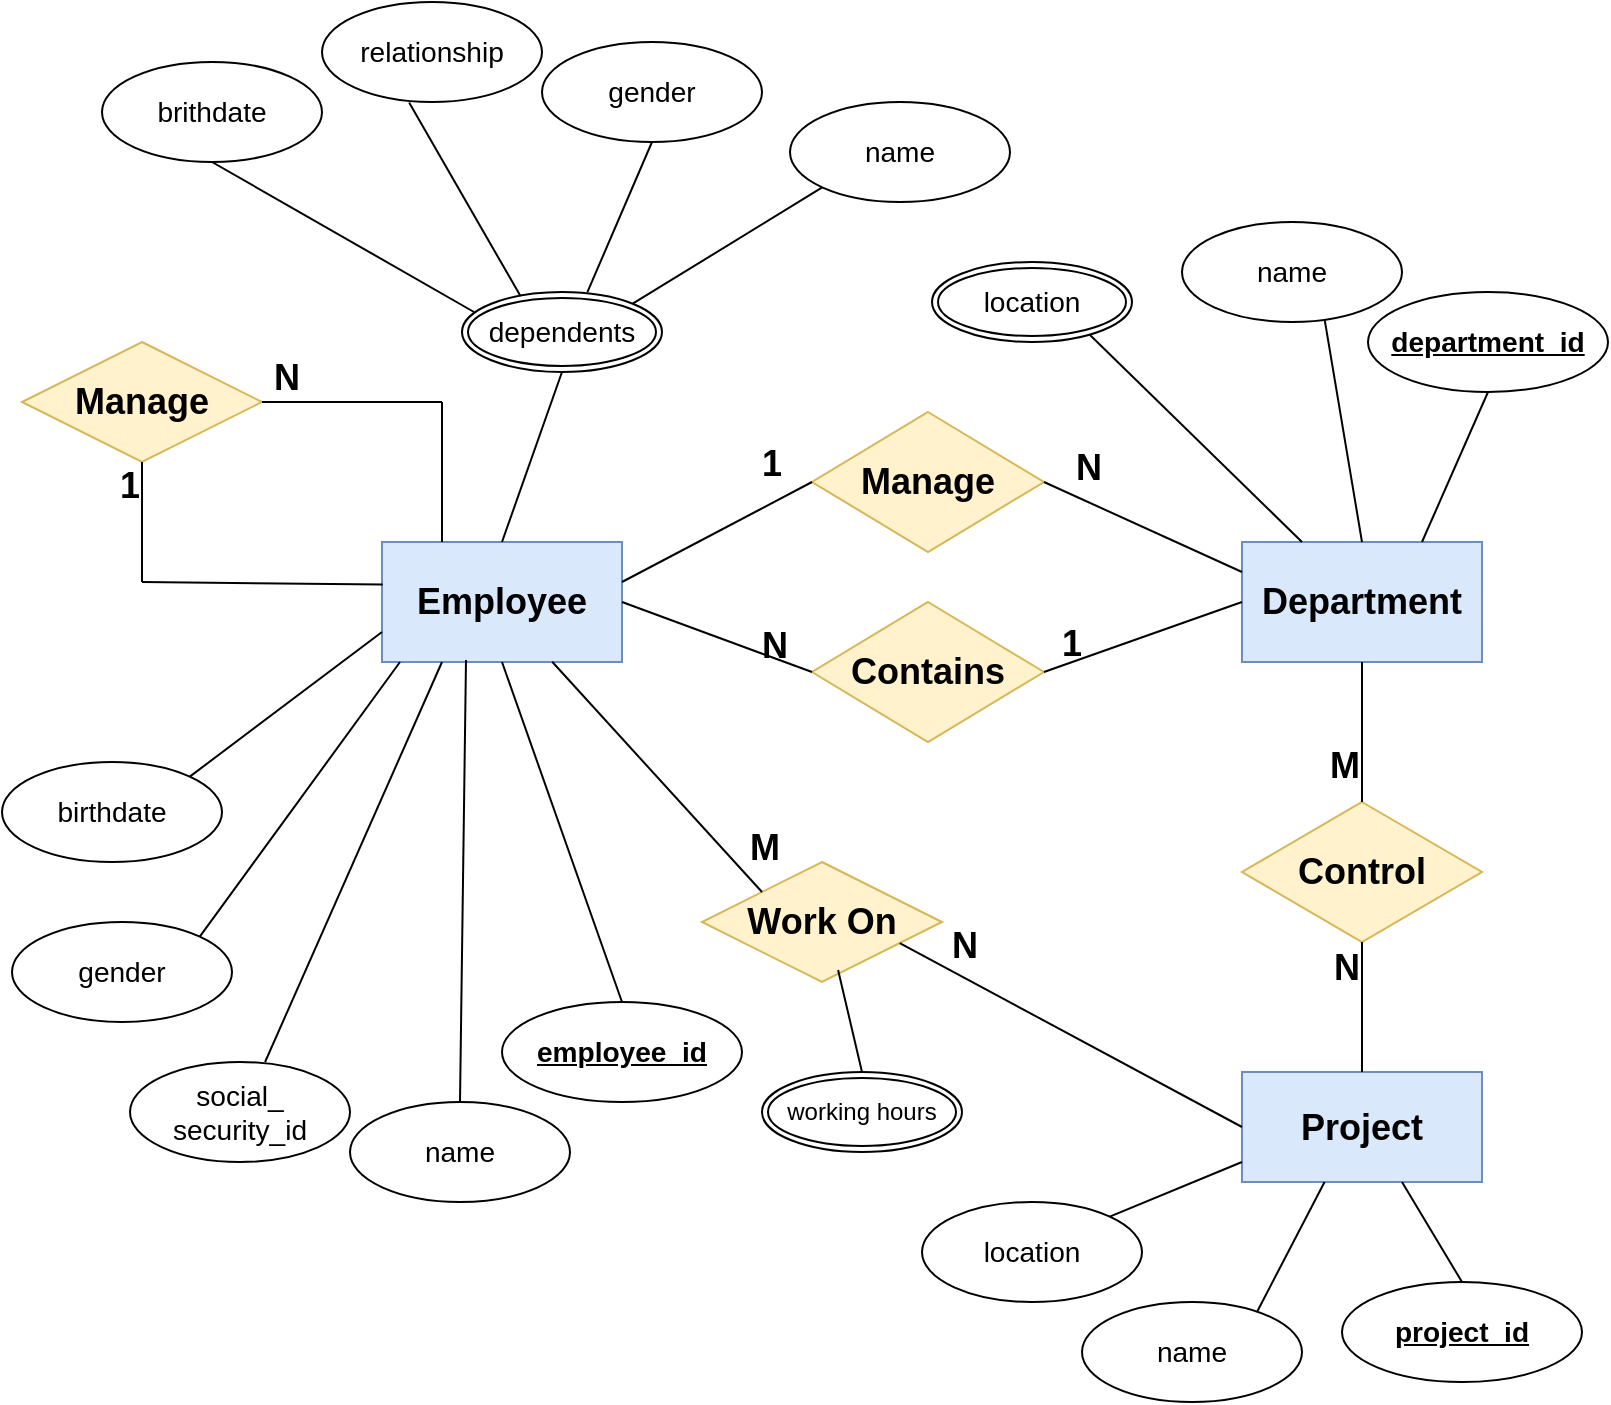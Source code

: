 <mxfile version="27.0.2">
  <diagram name="Page-1" id="tkcZvtt6jKDyjLpc_Nlr">
    <mxGraphModel dx="-1071" dy="856" grid="1" gridSize="10" guides="1" tooltips="1" connect="1" arrows="1" fold="1" page="1" pageScale="1" pageWidth="827" pageHeight="1169" math="0" shadow="0">
      <root>
        <mxCell id="0" />
        <mxCell id="1" parent="0" />
        <mxCell id="h7gdvWR4qjJqXvGLuc1b-1" value="&lt;h2&gt;Employee&lt;/h2&gt;" style="rounded=0;whiteSpace=wrap;html=1;fillColor=#dae8fc;strokeColor=#6c8ebf;" parent="1" vertex="1">
          <mxGeometry x="2695" y="480" width="120" height="60" as="geometry" />
        </mxCell>
        <mxCell id="h7gdvWR4qjJqXvGLuc1b-2" value="&lt;h2&gt;Contains&lt;/h2&gt;" style="rhombus;whiteSpace=wrap;html=1;fillColor=#fff2cc;strokeColor=#d6b656;" parent="1" vertex="1">
          <mxGeometry x="2910" y="510" width="116" height="70" as="geometry" />
        </mxCell>
        <mxCell id="h7gdvWR4qjJqXvGLuc1b-3" value="&lt;h2&gt;Department&lt;/h2&gt;" style="rounded=0;whiteSpace=wrap;html=1;fillColor=#dae8fc;strokeColor=#6c8ebf;" parent="1" vertex="1">
          <mxGeometry x="3125" y="480" width="120" height="60" as="geometry" />
        </mxCell>
        <mxCell id="h7gdvWR4qjJqXvGLuc1b-4" value="" style="endArrow=none;html=1;rounded=0;entryX=1;entryY=0.5;entryDx=0;entryDy=0;exitX=0;exitY=0.5;exitDx=0;exitDy=0;" parent="1" source="h7gdvWR4qjJqXvGLuc1b-3" target="h7gdvWR4qjJqXvGLuc1b-2" edge="1">
          <mxGeometry relative="1" as="geometry">
            <mxPoint x="2915" y="710" as="sourcePoint" />
            <mxPoint x="3075" y="710" as="targetPoint" />
          </mxGeometry>
        </mxCell>
        <mxCell id="h7gdvWR4qjJqXvGLuc1b-5" value="&lt;h2&gt;1&lt;/h2&gt;" style="resizable=0;html=1;whiteSpace=wrap;align=right;verticalAlign=bottom;" parent="h7gdvWR4qjJqXvGLuc1b-4" connectable="0" vertex="1">
          <mxGeometry x="1" relative="1" as="geometry">
            <mxPoint x="20" y="15" as="offset" />
          </mxGeometry>
        </mxCell>
        <mxCell id="h7gdvWR4qjJqXvGLuc1b-6" value="" style="endArrow=none;html=1;rounded=0;exitX=1;exitY=0.5;exitDx=0;exitDy=0;entryX=0;entryY=0.5;entryDx=0;entryDy=0;" parent="1" source="h7gdvWR4qjJqXvGLuc1b-1" target="h7gdvWR4qjJqXvGLuc1b-2" edge="1">
          <mxGeometry relative="1" as="geometry">
            <mxPoint x="2915" y="710" as="sourcePoint" />
            <mxPoint x="3075" y="710" as="targetPoint" />
          </mxGeometry>
        </mxCell>
        <mxCell id="h7gdvWR4qjJqXvGLuc1b-7" value="&lt;h3&gt;&lt;font style=&quot;font-size: 18px;&quot;&gt;N&lt;/font&gt;&lt;/h3&gt;" style="resizable=0;html=1;whiteSpace=wrap;align=right;verticalAlign=bottom;" parent="h7gdvWR4qjJqXvGLuc1b-6" connectable="0" vertex="1">
          <mxGeometry x="1" relative="1" as="geometry">
            <mxPoint x="-10" y="15" as="offset" />
          </mxGeometry>
        </mxCell>
        <mxCell id="h7gdvWR4qjJqXvGLuc1b-8" value="&lt;h3&gt;&lt;span style=&quot;font-weight: normal;&quot;&gt;name&lt;/span&gt;&lt;/h3&gt;" style="ellipse;whiteSpace=wrap;html=1;align=center;" parent="1" vertex="1">
          <mxGeometry x="2899" y="260" width="110" height="50" as="geometry" />
        </mxCell>
        <mxCell id="h7gdvWR4qjJqXvGLuc1b-9" value="&lt;h2&gt;Manage&lt;/h2&gt;" style="shape=rhombus;perimeter=rhombusPerimeter;whiteSpace=wrap;html=1;align=center;fillColor=#fff2cc;strokeColor=#d6b656;" parent="1" vertex="1">
          <mxGeometry x="2515" y="380" width="120" height="60" as="geometry" />
        </mxCell>
        <mxCell id="h7gdvWR4qjJqXvGLuc1b-10" value="&lt;h3&gt;&lt;span style=&quot;font-weight: normal;&quot;&gt;dependents&lt;/span&gt;&lt;/h3&gt;" style="ellipse;shape=doubleEllipse;margin=3;whiteSpace=wrap;html=1;align=center;" parent="1" vertex="1">
          <mxGeometry x="2735" y="355" width="100" height="40" as="geometry" />
        </mxCell>
        <mxCell id="h7gdvWR4qjJqXvGLuc1b-11" value="" style="endArrow=none;html=1;rounded=0;entryX=1;entryY=0;entryDx=0;entryDy=0;exitX=0;exitY=1;exitDx=0;exitDy=0;" parent="1" source="h7gdvWR4qjJqXvGLuc1b-8" target="h7gdvWR4qjJqXvGLuc1b-10" edge="1">
          <mxGeometry relative="1" as="geometry">
            <mxPoint x="2705" y="700" as="sourcePoint" />
            <mxPoint x="2648" y="630" as="targetPoint" />
          </mxGeometry>
        </mxCell>
        <mxCell id="h7gdvWR4qjJqXvGLuc1b-12" value="&lt;h3&gt;&lt;span style=&quot;font-weight: normal;&quot;&gt;gender&lt;/span&gt;&lt;/h3&gt;" style="ellipse;whiteSpace=wrap;html=1;align=center;" parent="1" vertex="1">
          <mxGeometry x="2775" y="230" width="110" height="50" as="geometry" />
        </mxCell>
        <mxCell id="h7gdvWR4qjJqXvGLuc1b-13" value="" style="endArrow=none;html=1;rounded=0;entryX=0.5;entryY=1;entryDx=0;entryDy=0;exitX=0.627;exitY=0.002;exitDx=0;exitDy=0;exitPerimeter=0;" parent="1" source="h7gdvWR4qjJqXvGLuc1b-10" target="h7gdvWR4qjJqXvGLuc1b-12" edge="1">
          <mxGeometry relative="1" as="geometry">
            <mxPoint x="2595" y="520" as="sourcePoint" />
            <mxPoint x="2985" y="810" as="targetPoint" />
          </mxGeometry>
        </mxCell>
        <mxCell id="h7gdvWR4qjJqXvGLuc1b-14" value="&lt;h3&gt;&lt;span style=&quot;font-weight: normal;&quot;&gt;brithdate&lt;/span&gt;&lt;/h3&gt;" style="ellipse;whiteSpace=wrap;html=1;align=center;" parent="1" vertex="1">
          <mxGeometry x="2555" y="240" width="110" height="50" as="geometry" />
        </mxCell>
        <mxCell id="h7gdvWR4qjJqXvGLuc1b-15" value="" style="endArrow=none;html=1;rounded=0;entryX=0.5;entryY=1;entryDx=0;entryDy=0;exitX=0.06;exitY=0.25;exitDx=0;exitDy=0;exitPerimeter=0;" parent="1" source="h7gdvWR4qjJqXvGLuc1b-10" target="h7gdvWR4qjJqXvGLuc1b-14" edge="1">
          <mxGeometry relative="1" as="geometry">
            <mxPoint x="2815" y="350" as="sourcePoint" />
            <mxPoint x="3075" y="750" as="targetPoint" />
          </mxGeometry>
        </mxCell>
        <mxCell id="h7gdvWR4qjJqXvGLuc1b-16" value="&lt;h3&gt;&lt;span style=&quot;font-weight: normal;&quot;&gt;relationship&lt;/span&gt;&lt;/h3&gt;" style="ellipse;whiteSpace=wrap;html=1;align=center;fontStyle=1" parent="1" vertex="1">
          <mxGeometry x="2665" y="210" width="110" height="50" as="geometry" />
        </mxCell>
        <mxCell id="h7gdvWR4qjJqXvGLuc1b-17" value="" style="endArrow=none;html=1;rounded=0;exitX=0.396;exitY=1.006;exitDx=0;exitDy=0;exitPerimeter=0;entryX=0.293;entryY=0.053;entryDx=0;entryDy=0;entryPerimeter=0;" parent="1" source="h7gdvWR4qjJqXvGLuc1b-16" target="h7gdvWR4qjJqXvGLuc1b-10" edge="1">
          <mxGeometry relative="1" as="geometry">
            <mxPoint x="2675" y="240" as="sourcePoint" />
            <mxPoint x="2765" y="350" as="targetPoint" />
            <Array as="points" />
          </mxGeometry>
        </mxCell>
        <mxCell id="h7gdvWR4qjJqXvGLuc1b-18" value="&lt;h3&gt;&lt;span style=&quot;font-weight: normal;&quot;&gt;name&lt;/span&gt;&lt;/h3&gt;" style="ellipse;whiteSpace=wrap;html=1;align=center;" parent="1" vertex="1">
          <mxGeometry x="2679" y="760" width="110" height="50" as="geometry" />
        </mxCell>
        <mxCell id="h7gdvWR4qjJqXvGLuc1b-19" value="&lt;h3&gt;&lt;u&gt;employee_id&lt;/u&gt;&lt;/h3&gt;" style="ellipse;whiteSpace=wrap;html=1;" parent="1" vertex="1">
          <mxGeometry x="2755" y="710" width="120" height="50" as="geometry" />
        </mxCell>
        <mxCell id="h7gdvWR4qjJqXvGLuc1b-20" value="&lt;h3&gt;&lt;span style=&quot;font-weight: normal;&quot;&gt;social_&lt;br&gt;security_id&lt;/span&gt;&lt;/h3&gt;" style="ellipse;whiteSpace=wrap;html=1;align=center;" parent="1" vertex="1">
          <mxGeometry x="2569" y="740" width="110" height="50" as="geometry" />
        </mxCell>
        <mxCell id="h7gdvWR4qjJqXvGLuc1b-21" value="&lt;h3&gt;&lt;span style=&quot;font-weight: normal;&quot;&gt;gender&lt;/span&gt;&lt;/h3&gt;" style="ellipse;whiteSpace=wrap;html=1;align=center;" parent="1" vertex="1">
          <mxGeometry x="2510" y="670" width="110" height="50" as="geometry" />
        </mxCell>
        <mxCell id="h7gdvWR4qjJqXvGLuc1b-22" value="&lt;h3&gt;&lt;span style=&quot;font-weight: normal;&quot;&gt;birthdate&lt;/span&gt;&lt;/h3&gt;" style="ellipse;whiteSpace=wrap;html=1;align=center;" parent="1" vertex="1">
          <mxGeometry x="2505" y="590" width="110" height="50" as="geometry" />
        </mxCell>
        <mxCell id="h7gdvWR4qjJqXvGLuc1b-23" value="" style="endArrow=none;html=1;rounded=0;entryX=1;entryY=0;entryDx=0;entryDy=0;exitX=0;exitY=0.75;exitDx=0;exitDy=0;" parent="1" source="h7gdvWR4qjJqXvGLuc1b-1" target="h7gdvWR4qjJqXvGLuc1b-22" edge="1">
          <mxGeometry relative="1" as="geometry">
            <mxPoint x="2695" y="520" as="sourcePoint" />
            <mxPoint x="2895" y="650" as="targetPoint" />
          </mxGeometry>
        </mxCell>
        <mxCell id="h7gdvWR4qjJqXvGLuc1b-24" value="" style="endArrow=none;html=1;rounded=0;entryX=1;entryY=0;entryDx=0;entryDy=0;exitX=0.075;exitY=1;exitDx=0;exitDy=0;exitPerimeter=0;" parent="1" source="h7gdvWR4qjJqXvGLuc1b-1" target="h7gdvWR4qjJqXvGLuc1b-21" edge="1">
          <mxGeometry relative="1" as="geometry">
            <mxPoint x="2705" y="480" as="sourcePoint" />
            <mxPoint x="2905" y="660" as="targetPoint" />
          </mxGeometry>
        </mxCell>
        <mxCell id="h7gdvWR4qjJqXvGLuc1b-25" value="" style="endArrow=none;html=1;rounded=0;entryX=0.614;entryY=0;entryDx=0;entryDy=0;entryPerimeter=0;exitX=0.25;exitY=1;exitDx=0;exitDy=0;" parent="1" source="h7gdvWR4qjJqXvGLuc1b-1" target="h7gdvWR4qjJqXvGLuc1b-20" edge="1">
          <mxGeometry relative="1" as="geometry">
            <mxPoint x="2705" y="540" as="sourcePoint" />
            <mxPoint x="2915" y="670" as="targetPoint" />
          </mxGeometry>
        </mxCell>
        <mxCell id="h7gdvWR4qjJqXvGLuc1b-26" value="" style="endArrow=none;html=1;rounded=0;exitX=0.35;exitY=0.983;exitDx=0;exitDy=0;entryX=0.5;entryY=0;entryDx=0;entryDy=0;exitPerimeter=0;" parent="1" source="h7gdvWR4qjJqXvGLuc1b-1" target="h7gdvWR4qjJqXvGLuc1b-18" edge="1">
          <mxGeometry relative="1" as="geometry">
            <mxPoint x="2848" y="580" as="sourcePoint" />
            <mxPoint x="2925" y="680" as="targetPoint" />
          </mxGeometry>
        </mxCell>
        <mxCell id="h7gdvWR4qjJqXvGLuc1b-27" value="" style="endArrow=none;html=1;rounded=0;entryX=0.5;entryY=0;entryDx=0;entryDy=0;exitX=0.5;exitY=1;exitDx=0;exitDy=0;" parent="1" source="h7gdvWR4qjJqXvGLuc1b-1" target="h7gdvWR4qjJqXvGLuc1b-19" edge="1">
          <mxGeometry relative="1" as="geometry">
            <mxPoint x="2695" y="520" as="sourcePoint" />
            <mxPoint x="2935" y="690" as="targetPoint" />
          </mxGeometry>
        </mxCell>
        <mxCell id="h7gdvWR4qjJqXvGLuc1b-28" value="&lt;h3&gt;&lt;span style=&quot;font-weight: normal;&quot;&gt;name&lt;/span&gt;&lt;/h3&gt;" style="ellipse;whiteSpace=wrap;html=1;align=center;" parent="1" vertex="1">
          <mxGeometry x="3095" y="320" width="110" height="50" as="geometry" />
        </mxCell>
        <mxCell id="h7gdvWR4qjJqXvGLuc1b-29" value="" style="endArrow=none;html=1;rounded=0;exitX=0.75;exitY=0;exitDx=0;exitDy=0;entryX=0.5;entryY=1;entryDx=0;entryDy=0;" parent="1" source="h7gdvWR4qjJqXvGLuc1b-3" edge="1" target="IK2VLqViaaWdtGgIaOvR-1">
          <mxGeometry relative="1" as="geometry">
            <mxPoint x="3195" y="521" as="sourcePoint" />
            <mxPoint x="3251" y="409" as="targetPoint" />
          </mxGeometry>
        </mxCell>
        <mxCell id="h7gdvWR4qjJqXvGLuc1b-30" value="" style="endArrow=none;html=1;rounded=0;exitX=0.5;exitY=0;exitDx=0;exitDy=0;entryX=0.649;entryY=0.984;entryDx=0;entryDy=0;entryPerimeter=0;" parent="1" source="h7gdvWR4qjJqXvGLuc1b-3" target="h7gdvWR4qjJqXvGLuc1b-28" edge="1">
          <mxGeometry relative="1" as="geometry">
            <mxPoint x="3225" y="490" as="sourcePoint" />
            <mxPoint x="3251" y="419" as="targetPoint" />
          </mxGeometry>
        </mxCell>
        <mxCell id="h7gdvWR4qjJqXvGLuc1b-31" value="&lt;h3&gt;&lt;span style=&quot;font-weight: normal;&quot;&gt;location&lt;/span&gt;&lt;/h3&gt;" style="ellipse;shape=doubleEllipse;margin=3;whiteSpace=wrap;html=1;align=center;" parent="1" vertex="1">
          <mxGeometry x="2970" y="340" width="100" height="40" as="geometry" />
        </mxCell>
        <mxCell id="h7gdvWR4qjJqXvGLuc1b-32" value="" style="endArrow=none;html=1;rounded=0;entryX=0.25;entryY=0;entryDx=0;entryDy=0;exitX=0.79;exitY=0.913;exitDx=0;exitDy=0;exitPerimeter=0;" parent="1" source="h7gdvWR4qjJqXvGLuc1b-31" target="h7gdvWR4qjJqXvGLuc1b-3" edge="1">
          <mxGeometry relative="1" as="geometry">
            <mxPoint x="2785" y="470" as="sourcePoint" />
            <mxPoint x="2945" y="470" as="targetPoint" />
          </mxGeometry>
        </mxCell>
        <mxCell id="h7gdvWR4qjJqXvGLuc1b-33" value="&lt;h2&gt;Project&lt;/h2&gt;" style="rounded=0;whiteSpace=wrap;html=1;fillColor=#dae8fc;strokeColor=#6c8ebf;" parent="1" vertex="1">
          <mxGeometry x="3125" y="745" width="120" height="55" as="geometry" />
        </mxCell>
        <mxCell id="h7gdvWR4qjJqXvGLuc1b-34" value="&lt;h2&gt;Control&lt;/h2&gt;" style="rhombus;whiteSpace=wrap;html=1;fillColor=#fff2cc;strokeColor=#d6b656;" parent="1" vertex="1">
          <mxGeometry x="3125" y="610" width="120" height="70" as="geometry" />
        </mxCell>
        <mxCell id="h7gdvWR4qjJqXvGLuc1b-35" value="" style="endArrow=none;html=1;rounded=0;entryX=0.5;entryY=0;entryDx=0;entryDy=0;exitX=0.5;exitY=1;exitDx=0;exitDy=0;" parent="1" source="h7gdvWR4qjJqXvGLuc1b-3" target="h7gdvWR4qjJqXvGLuc1b-34" edge="1">
          <mxGeometry relative="1" as="geometry">
            <mxPoint x="2785" y="750" as="sourcePoint" />
            <mxPoint x="2945" y="750" as="targetPoint" />
          </mxGeometry>
        </mxCell>
        <mxCell id="h7gdvWR4qjJqXvGLuc1b-36" value="&lt;h2&gt;M&lt;/h2&gt;" style="resizable=0;html=1;whiteSpace=wrap;align=right;verticalAlign=bottom;" parent="h7gdvWR4qjJqXvGLuc1b-35" connectable="0" vertex="1">
          <mxGeometry x="1" relative="1" as="geometry">
            <mxPoint y="10" as="offset" />
          </mxGeometry>
        </mxCell>
        <mxCell id="h7gdvWR4qjJqXvGLuc1b-37" value="" style="endArrow=none;html=1;rounded=0;entryX=0.5;entryY=1;entryDx=0;entryDy=0;exitX=0.5;exitY=0;exitDx=0;exitDy=0;" parent="1" source="h7gdvWR4qjJqXvGLuc1b-33" target="h7gdvWR4qjJqXvGLuc1b-34" edge="1">
          <mxGeometry relative="1" as="geometry">
            <mxPoint x="2855" y="660" as="sourcePoint" />
            <mxPoint x="3015" y="660" as="targetPoint" />
          </mxGeometry>
        </mxCell>
        <mxCell id="h7gdvWR4qjJqXvGLuc1b-38" value="&lt;h3&gt;&lt;font style=&quot;font-size: 18px;&quot;&gt;N&lt;/font&gt;&lt;/h3&gt;" style="resizable=0;html=1;whiteSpace=wrap;align=right;verticalAlign=bottom;" parent="h7gdvWR4qjJqXvGLuc1b-37" connectable="0" vertex="1">
          <mxGeometry x="1" relative="1" as="geometry">
            <mxPoint y="40" as="offset" />
          </mxGeometry>
        </mxCell>
        <mxCell id="h7gdvWR4qjJqXvGLuc1b-39" value="&lt;h2&gt;Work On&lt;/h2&gt;" style="shape=rhombus;perimeter=rhombusPerimeter;whiteSpace=wrap;html=1;align=center;fillColor=#fff2cc;strokeColor=#d6b656;" parent="1" vertex="1">
          <mxGeometry x="2855" y="640" width="120" height="60" as="geometry" />
        </mxCell>
        <mxCell id="h7gdvWR4qjJqXvGLuc1b-40" value="" style="endArrow=none;html=1;rounded=0;exitX=0.709;exitY=0.998;exitDx=0;exitDy=0;entryX=0;entryY=0;entryDx=0;entryDy=0;exitPerimeter=0;" parent="1" source="h7gdvWR4qjJqXvGLuc1b-1" target="h7gdvWR4qjJqXvGLuc1b-39" edge="1">
          <mxGeometry relative="1" as="geometry">
            <mxPoint x="2825" y="520" as="sourcePoint" />
            <mxPoint x="2909" y="520" as="targetPoint" />
          </mxGeometry>
        </mxCell>
        <mxCell id="h7gdvWR4qjJqXvGLuc1b-41" value="&lt;h3&gt;&lt;font style=&quot;font-size: 18px;&quot;&gt;M&lt;/font&gt;&lt;/h3&gt;" style="resizable=0;html=1;whiteSpace=wrap;align=right;verticalAlign=bottom;" parent="h7gdvWR4qjJqXvGLuc1b-40" connectable="0" vertex="1">
          <mxGeometry x="1" relative="1" as="geometry">
            <mxPoint x="10" y="5" as="offset" />
          </mxGeometry>
        </mxCell>
        <mxCell id="h7gdvWR4qjJqXvGLuc1b-42" value="" style="endArrow=none;html=1;rounded=0;exitX=0;exitY=0.5;exitDx=0;exitDy=0;entryX=0.824;entryY=0.676;entryDx=0;entryDy=0;entryPerimeter=0;" parent="1" source="h7gdvWR4qjJqXvGLuc1b-33" target="h7gdvWR4qjJqXvGLuc1b-39" edge="1">
          <mxGeometry relative="1" as="geometry">
            <mxPoint x="2825" y="520" as="sourcePoint" />
            <mxPoint x="2909" y="520" as="targetPoint" />
          </mxGeometry>
        </mxCell>
        <mxCell id="h7gdvWR4qjJqXvGLuc1b-43" value="&lt;h3&gt;&lt;font style=&quot;font-size: 18px;&quot;&gt;N&lt;/font&gt;&lt;/h3&gt;" style="resizable=0;html=1;whiteSpace=wrap;align=right;verticalAlign=bottom;" parent="h7gdvWR4qjJqXvGLuc1b-42" connectable="0" vertex="1">
          <mxGeometry x="1" relative="1" as="geometry">
            <mxPoint x="41" y="29" as="offset" />
          </mxGeometry>
        </mxCell>
        <mxCell id="h7gdvWR4qjJqXvGLuc1b-44" value="working hours" style="ellipse;shape=doubleEllipse;margin=3;whiteSpace=wrap;html=1;align=center;" parent="1" vertex="1">
          <mxGeometry x="2885" y="745" width="100" height="40" as="geometry" />
        </mxCell>
        <mxCell id="h7gdvWR4qjJqXvGLuc1b-45" value="" style="endArrow=none;html=1;rounded=0;exitX=0.567;exitY=0.9;exitDx=0;exitDy=0;exitPerimeter=0;entryX=0.5;entryY=0;entryDx=0;entryDy=0;" parent="1" source="h7gdvWR4qjJqXvGLuc1b-39" target="h7gdvWR4qjJqXvGLuc1b-44" edge="1">
          <mxGeometry relative="1" as="geometry">
            <mxPoint x="2735" y="490" as="sourcePoint" />
            <mxPoint x="2935" y="740" as="targetPoint" />
          </mxGeometry>
        </mxCell>
        <mxCell id="h7gdvWR4qjJqXvGLuc1b-46" value="&lt;h3&gt;&lt;u style=&quot;&quot;&gt;project_id&lt;/u&gt;&lt;/h3&gt;" style="ellipse;whiteSpace=wrap;html=1;" parent="1" vertex="1">
          <mxGeometry x="3175" y="850" width="120" height="50" as="geometry" />
        </mxCell>
        <mxCell id="h7gdvWR4qjJqXvGLuc1b-47" value="&lt;h3&gt;&lt;span style=&quot;font-weight: normal;&quot;&gt;name&lt;/span&gt;&lt;/h3&gt;" style="ellipse;whiteSpace=wrap;html=1;align=center;" parent="1" vertex="1">
          <mxGeometry x="3045" y="860" width="110" height="50" as="geometry" />
        </mxCell>
        <mxCell id="h7gdvWR4qjJqXvGLuc1b-48" value="&lt;h3&gt;&lt;span style=&quot;font-weight: normal;&quot;&gt;location&lt;/span&gt;&lt;/h3&gt;" style="ellipse;whiteSpace=wrap;html=1;align=center;" parent="1" vertex="1">
          <mxGeometry x="2965" y="810" width="110" height="50" as="geometry" />
        </mxCell>
        <mxCell id="h7gdvWR4qjJqXvGLuc1b-49" value="" style="endArrow=none;html=1;rounded=0;entryX=0.5;entryY=0;entryDx=0;entryDy=0;" parent="1" target="h7gdvWR4qjJqXvGLuc1b-46" edge="1">
          <mxGeometry relative="1" as="geometry">
            <mxPoint x="3205" y="800" as="sourcePoint" />
            <mxPoint x="3215" y="830" as="targetPoint" />
          </mxGeometry>
        </mxCell>
        <mxCell id="h7gdvWR4qjJqXvGLuc1b-50" value="" style="endArrow=none;html=1;rounded=0;entryX=0.796;entryY=0.097;entryDx=0;entryDy=0;exitX=0.344;exitY=1.005;exitDx=0;exitDy=0;exitPerimeter=0;entryPerimeter=0;" parent="1" target="h7gdvWR4qjJqXvGLuc1b-47" edge="1">
          <mxGeometry relative="1" as="geometry">
            <mxPoint x="3166.28" y="799.995" as="sourcePoint" />
            <mxPoint x="3225" y="899.72" as="targetPoint" />
          </mxGeometry>
        </mxCell>
        <mxCell id="h7gdvWR4qjJqXvGLuc1b-51" value="" style="endArrow=none;html=1;rounded=0;entryX=1;entryY=0;entryDx=0;entryDy=0;" parent="1" target="h7gdvWR4qjJqXvGLuc1b-48" edge="1">
          <mxGeometry relative="1" as="geometry">
            <mxPoint x="3125" y="790" as="sourcePoint" />
            <mxPoint x="3235" y="910" as="targetPoint" />
          </mxGeometry>
        </mxCell>
        <mxCell id="h7gdvWR4qjJqXvGLuc1b-52" value="" style="endArrow=none;html=1;rounded=0;entryX=0.003;entryY=0.355;entryDx=0;entryDy=0;entryPerimeter=0;" parent="1" target="h7gdvWR4qjJqXvGLuc1b-1" edge="1">
          <mxGeometry relative="1" as="geometry">
            <mxPoint x="2575" y="500" as="sourcePoint" />
            <mxPoint x="2665" y="670" as="targetPoint" />
          </mxGeometry>
        </mxCell>
        <mxCell id="h7gdvWR4qjJqXvGLuc1b-53" value="" style="endArrow=none;html=1;rounded=0;entryX=0.25;entryY=0;entryDx=0;entryDy=0;" parent="1" target="h7gdvWR4qjJqXvGLuc1b-1" edge="1">
          <mxGeometry relative="1" as="geometry">
            <mxPoint x="2725" y="410" as="sourcePoint" />
            <mxPoint x="2725" y="470" as="targetPoint" />
          </mxGeometry>
        </mxCell>
        <mxCell id="h7gdvWR4qjJqXvGLuc1b-54" value="" style="endArrow=none;html=1;rounded=0;entryX=1;entryY=0.5;entryDx=0;entryDy=0;" parent="1" target="h7gdvWR4qjJqXvGLuc1b-9" edge="1">
          <mxGeometry relative="1" as="geometry">
            <mxPoint x="2725" y="410" as="sourcePoint" />
            <mxPoint x="2699" y="440" as="targetPoint" />
          </mxGeometry>
        </mxCell>
        <mxCell id="h7gdvWR4qjJqXvGLuc1b-55" value="&lt;h3&gt;&lt;font style=&quot;font-size: 18px;&quot;&gt;N&lt;/font&gt;&lt;/h3&gt;" style="resizable=0;html=1;whiteSpace=wrap;align=right;verticalAlign=bottom;" parent="h7gdvWR4qjJqXvGLuc1b-54" connectable="0" vertex="1">
          <mxGeometry x="1" relative="1" as="geometry">
            <mxPoint x="20" y="15" as="offset" />
          </mxGeometry>
        </mxCell>
        <mxCell id="h7gdvWR4qjJqXvGLuc1b-56" value="" style="endArrow=none;html=1;rounded=0;entryX=0.5;entryY=1;entryDx=0;entryDy=0;" parent="1" target="h7gdvWR4qjJqXvGLuc1b-9" edge="1">
          <mxGeometry relative="1" as="geometry">
            <mxPoint x="2575" y="500" as="sourcePoint" />
            <mxPoint x="2535" y="475" as="targetPoint" />
          </mxGeometry>
        </mxCell>
        <mxCell id="h7gdvWR4qjJqXvGLuc1b-57" value="&lt;h2&gt;1&lt;/h2&gt;" style="resizable=0;html=1;whiteSpace=wrap;align=right;verticalAlign=bottom;" parent="h7gdvWR4qjJqXvGLuc1b-56" connectable="0" vertex="1">
          <mxGeometry x="1" relative="1" as="geometry">
            <mxPoint y="40" as="offset" />
          </mxGeometry>
        </mxCell>
        <mxCell id="h7gdvWR4qjJqXvGLuc1b-58" value="" style="endArrow=none;html=1;rounded=0;entryX=0.5;entryY=0;entryDx=0;entryDy=0;exitX=0.5;exitY=1;exitDx=0;exitDy=0;" parent="1" source="h7gdvWR4qjJqXvGLuc1b-10" target="h7gdvWR4qjJqXvGLuc1b-1" edge="1">
          <mxGeometry relative="1" as="geometry">
            <mxPoint x="2785" y="395" as="sourcePoint" />
            <mxPoint x="2845" y="565" as="targetPoint" />
          </mxGeometry>
        </mxCell>
        <mxCell id="h7gdvWR4qjJqXvGLuc1b-59" value="&lt;h2&gt;Manage&lt;/h2&gt;" style="rhombus;whiteSpace=wrap;html=1;fillColor=#fff2cc;strokeColor=#d6b656;" parent="1" vertex="1">
          <mxGeometry x="2910" y="415" width="116" height="70" as="geometry" />
        </mxCell>
        <mxCell id="h7gdvWR4qjJqXvGLuc1b-60" value="" style="endArrow=none;html=1;rounded=0;exitX=0;exitY=0.25;exitDx=0;exitDy=0;entryX=1;entryY=0.5;entryDx=0;entryDy=0;" parent="1" source="h7gdvWR4qjJqXvGLuc1b-3" target="h7gdvWR4qjJqXvGLuc1b-59" edge="1">
          <mxGeometry relative="1" as="geometry">
            <mxPoint x="2825" y="520" as="sourcePoint" />
            <mxPoint x="2909" y="520" as="targetPoint" />
          </mxGeometry>
        </mxCell>
        <mxCell id="h7gdvWR4qjJqXvGLuc1b-61" value="&lt;h3&gt;&lt;font style=&quot;font-size: 18px;&quot;&gt;N&lt;/font&gt;&lt;/h3&gt;" style="resizable=0;html=1;whiteSpace=wrap;align=right;verticalAlign=bottom;" parent="h7gdvWR4qjJqXvGLuc1b-60" connectable="0" vertex="1">
          <mxGeometry x="1" relative="1" as="geometry">
            <mxPoint x="30" y="20" as="offset" />
          </mxGeometry>
        </mxCell>
        <mxCell id="h7gdvWR4qjJqXvGLuc1b-62" value="" style="endArrow=none;html=1;rounded=0;entryX=0;entryY=0.5;entryDx=0;entryDy=0;exitX=1;exitY=0.25;exitDx=0;exitDy=0;" parent="1" target="h7gdvWR4qjJqXvGLuc1b-59" edge="1">
          <mxGeometry relative="1" as="geometry">
            <mxPoint x="2815" y="500" as="sourcePoint" />
            <mxPoint x="2899" y="435" as="targetPoint" />
          </mxGeometry>
        </mxCell>
        <mxCell id="h7gdvWR4qjJqXvGLuc1b-63" value="&lt;h2&gt;1&lt;/h2&gt;" style="resizable=0;html=1;whiteSpace=wrap;align=right;verticalAlign=bottom;direction=south;" parent="h7gdvWR4qjJqXvGLuc1b-62" connectable="0" vertex="1">
          <mxGeometry x="1" relative="1" as="geometry">
            <mxPoint x="-14" y="20" as="offset" />
          </mxGeometry>
        </mxCell>
        <mxCell id="IK2VLqViaaWdtGgIaOvR-1" value="&lt;h3&gt;&lt;u&gt;department_id&lt;/u&gt;&lt;/h3&gt;" style="ellipse;whiteSpace=wrap;html=1;" vertex="1" parent="1">
          <mxGeometry x="3188" y="355" width="120" height="50" as="geometry" />
        </mxCell>
      </root>
    </mxGraphModel>
  </diagram>
</mxfile>
